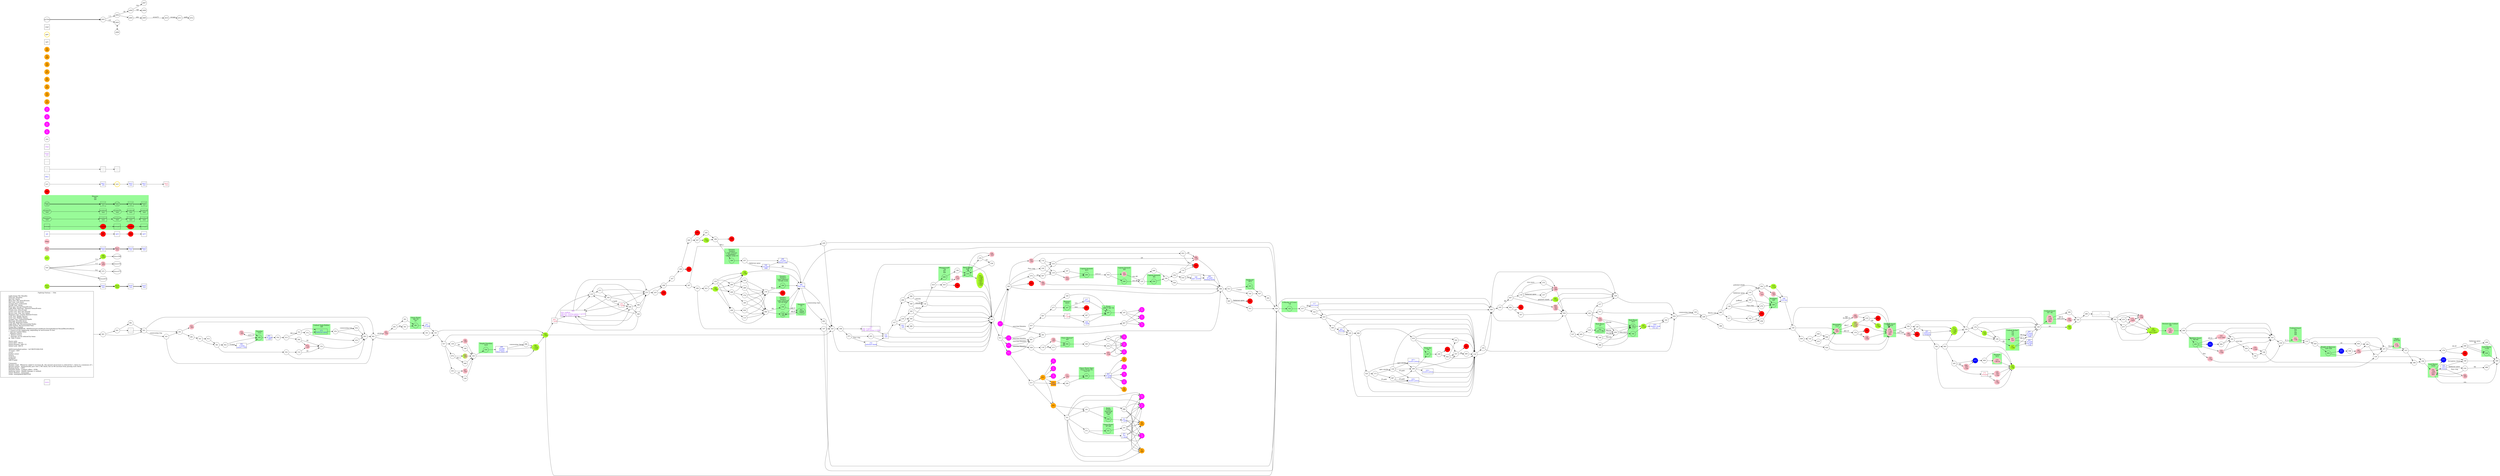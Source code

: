 digraph {
	// graph defaults
	rankdir=LR
	mclimit=50
	nodesep=.3 // changes horizontal separation of nodes
	ranksep=.4 // changes vertical separation of nodes
	node [height=.7
		width=.7
		shape=ellipse
		margin=0]
	edge[weight=5]
	stylesheet="../style.css"
	
	subgraph ShopMenu {
		node [fontcolor = "purple" shape = "rect" margin = 0.1]
		menu
	}

	// a box for a graph label
	// note that you can override the defaults set above
	title [label = "Fighting Fantasy --: Title\n\n \
		Light Green Fill: Benefits\l \
		Pink Fill: Penalties\l \
		Red Fill: Death\l \
		Blue Text: Key Items/Events\l \
		Red Text: Lost Items\l \
		Orange Text: Codewords\l \
		Purple Text: Shops\l \
		Blue Line: Forced Items/Events\l \
		Light Blue Text/Line: Optional Items/Events\l \
		Purple Line: Dice Events\l \
		Green Line: Stat Test Passed\l \
		Brown Line: Stat Test Failed\l \
		Magenta Line: Combat Related Events\l \
		Grey Text: Riddle Answer\l \
		Grey Line: Hidden Option\l \
		Orange Line: Codewords/Spells\l \
		Red Line: Possible Error\l \
		Gold Fill: Required Nodes\l \
		Light Blue Fill: Recommended Nodes\l \
		Gold Outline: Recommended Path\l \
		Green Box: Combat\l \
		SK/ST/LK/AT/AR/RS/AL: Skill/Stamina/Luck/Attack Strength/Attack Round/Resolve/Alarm\l \
		?: Chance of this happening, depending on instructions in text\l \
		*: Special Combat Rules\l \
		-: Negative Status\l \
		+: Positive Status\l \
		^: Damage can be reduced by items\l \
		@: Take 2 items\l\l \
		Starts with:\l \
		Initial Skill: 1d6+6\l \
		Initial Stamina: 2d6+12\l \
		Initial Luck: 1d6+6\l\l \
		skill/stamina/luck potion: +all SK/ST/LK&1ILK\l \
		10 meal: +4ST\l \
		sword\l \
		leather armor\l \
		lantern\l \
		tinderbox\l \
		backpack\l \
		2d6+6 gold\l\l \
		Comments:\l \
		Shadow cloak - Whenever asked to increase AL, the amount of increase is reduced by 1, down to a minimum of 1.\l \
		Resolve potion - Automatically pass next 2 RS check, but no RS increase from passing such check.\l \
		Healing herbs - +6ST.\l \
		Polished shield - Undead suffers -1ESK.\l \
		Qadarnai spear - Double damage vs undead.\l \
		Chaos Shaman: -1ST/round\l \
		Order: item/gold/AT/SK/ST/LK\l \
		"
		shape = "box"
		margin = 0.1]
		
	subgraph Boost {
		node [style = "filled" color = "greenyellow"]
		boo1 [label = "\N\n text"]
		boo3 [label = "\N\n text"]
		039 [color = "greenyellow:pink" label = "\N\n -2ST\n +1RS"]
		094 [label = "\N\n +3ST"]
		100 [label = "\N\n +1LK?\n (first door)"]
		108 [label = "\N\n +1RS"]
		147 [label = "\N\n +1RS"]
		149 [label = "\N\n +1RS"]
		164 [label = "\N\n -1AL"]
		214 [label = "\N\n +1RS"]
		226 [color = "greenyellow:pink" label = "\N\n +1LK\n +2AL"]
		262 [label = "\N\n +1RS"]
		267 [label = "\N\n +1LK"]
		283 [label = "\N\n +1LK"]
		302 [label = "\N\n -1AL"]
		308 [label = "\N\n +6ST"]
		313 [label = "\N\n +1LK\n +1RS\n -2AL"]
		316 [label = "\N\n +1ISK\n +1SK\n +4IST\n +4ST\n +3ILK\n +3LK"]
		318 [label = "\N\n -2AL"]
		319 [label = "\N\n +1LK"]
		382 [label = "\N\n +1ILK\n +1LK"]
		bstt
	}

	subgraph Damage {
		node [style = "filled" color = "pink"]
		dam1 [label = "\N\n text"]
		dam3 [label = "\N\n text"]
		004 [label = "\N\n -4ST"]
		014 [label = "\N\n -4ST"]
		039 [label = "\N\n -2ST"]
		042 [label = "\N\n -2ST"]
		045 [label = "\N\n -2ST"]
		066 [label = "\N\n -4ST\n +3AL"]
		072 [label = "\N\n -2ST"]
		075 [label = "\N\n -1ST"]
		076 [label = "\N\n +3AL"]
		089 [label = "\N\n -4ST\n -2RS"]
		090 [label = "\N\n -1ST"]
		104 [label = "\N\n +5AL"]
		106 [label = "\N\n +3AL"]
		109 [label = "\N\n -2RS"]
		111 [label = "\N\n -2ST"]
		148 [label = "\N\n +4AL"]
		152 [label = "\N\n -2ST"]
		154 [label = "\N\n -4ST"]
		158 [label = "\N\n -4ST"]
		159 [label = "\N\n +7AL"]
		166 [label = "\N\n -3ST"]
		172 [label = "\N\n -1dST"]
		177 [label = "\N\n -2ST"]
		188 [label = "\N\n +2AL"]
		195 [label = "\N\n -3ST\n +3AL"]
		201 [label = "\N\n -1ST"]
		207 [label = "\N\n -3ST"]
		221 [label = "\N\n -2ST"]
		222 [label = "\N\n +3AL"]
		250 [label = "\N\n -1SK\n -1DG?\n (RS)"]
		255 [label = "\N\n -1LK"]
		256 [label = "\N\n -5ST"]
		278 [label = "\N\n +2AL"]
		279 [label = "\N\n +AR AL"]
		284 [label = "\N\n +4AL"]
		288 [label = "\N\n +2AL\n -4ST?\n (RS)"]
		310 [label = "\N\n -2ST"]
		330 [label = "\N\n +2AL?\n (RS)"]
		344 [label = "\N\n -3ST"]
		345 [label = "\N\n -4ST"]
		349 [label = "\N\n +3AL"]
		355 [label = "\N\n +1d-1dAL"]
		376 [label = "\N\n -1SK"]
		379 [label = "\N\n +1AL\n -1AT?\n (RS)"]
		385 [label = "\N\n +2AL"]
		394 [label = "\N\n -3ST"]
		397 [label = "\N\n -2ST"]
		ddgg
	}
	
	subgraph Death {
		node [style = "filled" color = "red"]
		ddt
		ddt2
		monddt
		monddt2
		015
		018
		022
		056
		059
		070
		136
		155
		220
		259
		282
		286
		295
		339
		347
		364
		393
		399
		ddtt
	}

	subgraph Key_Item {
		node [fontcolor = "blue" shape = "rect"]
		key1 [label = "\N\n info" tooltip = "info text"]
		key2 [label = "\N\n text"]
		key3 [label = "\N\n text"]
		key4 [fontcolor = "crimson" label = "\N\n -text"]
		boo2 [class = "bst" label = "\N\n text"]
		boo4 [class = "bst" label = "\N\n text"]
		boo5 [class = "bst" label = "\N\n text"]
		dam2 [class = "ddg" label = "\N\n text"]
		dam4 [class = "ddg" label = "\N\n text"]
		dam5 [class = "ddg" label = "\N\n text"]
		opt
		opt2 [class = "bst"]
		opt3 [class = "bst"]
		005 [fontcolor = "crimson" label = "\N\n -1 gold"]
		033 [label = "\N\n shadow cloak\n (-AL inc)"]
		043 [label = "\N\n info" tooltip = "Iola knows charm"]
		062 [label = "\N\n 10 gold\n 1 meal"]
		092 [class = "bst" label = "\N\n 50 gold\n +2ST"]
		117 [label = "\N\n iron mace"]
		137 [fontcolor = "crimson" label = "\N\n -? gold"]
		143 [label = "\N+\n resolve potion"]
		145 [class = "ddg" label = "\N\n -3ST?\n (!item)"]
		153 [label = "\N\n polished shield"]
		156 [fontcolor = "crimson" label = "\N\n -? gold"]
		175 [fontcolor = "crimson" label = "\N\n -weapon"]
		203 [label = "\N\n halberd?\n (-weapon)"]
		205 [label = "\N\n Morlak"]
		225 [label = "\N+\n resolve potion"]
		227 [label = "\N\n 25 gold"]
		241 [label = "\N\n 25 gold"]
		246 [label = "\N\n iron key"]
		247 [class = "ddg" label = "\N\n 10 gold\n iron key\n +4AL"]
		248 [label = "\N\n ? gold"]
		271 [label = "\N\n Paz\n -1 meal"]
		272 [label = "\N\n Qadarnai spear"]
		291 [label = "\N\n 6 gold"]
		296 [label = "\N\n 10 gold\n Motris coin"]
		307 [label = "\N+\n resolve potion"]
		326 [label = "\N\n iron key?\n (SK)"]
		333 [label = "\N\n info" tooltip = "Qadarnai spear, disruption charm, finger of Lhyss"]
		348 [label = "\N\n ages amulet"]
		351 [label = "\N\n 7 gold"]
		365 [class = "ddg" label = "\N\n 10 gold\n iron key\n +1AL"]
		368 [label = "\N\n 25 gold\n whistle\n Lhyss elixir: 35"]
		386 [label = "\N\n Fays ring"]
		392 [label = "\N\n -2 meal\n sword +1DG"]
		398 [label = "\N\n 10 gold\n healing herbs"]
		kkyy
	}
	
	subgraph Key_Word {
		node [fontcolor = "grey" shape = "rect"]
		wrd1 [label = "\N\n text"]
		wrd2 [label = "\N\n text"]
		wrd3 [label = "\N\n text"]
		121 [label = "\N\n pirate"]
		123 [label = "\N\n disruption charm: 253"]
		wrdd
	}
	
	subgraph Shop {
		node [fontcolor = "purple" shape = "rect"]
		shop1 [label = "\N\n text"]
		064 [label = "\N\n 45g: puffball\l 30g (x2): healing potion (+all ST)\l 65g: fine armor (-1EDG)\l"]
		105 [label = "\N\n 15g: 3 meals\l 50g: skill potion (+1SK)\l"]
		shpp
	}
	
	subgraph Combat {
		style = "filled" color = "palegreen"
		subgraph cluster_00 {
			label = "Monster\n 0/0\n 0/0"
			mon1 [label = "\N\n text"]
			mon2 [shape = "rect" class = "kky" label = "\N\n text"]
			mon3 [label = "\N\n text"]
			mon4 [shape = "rect" class = "kky" label = "\N\n text"]
			mon5 [shape = "rect" class = "kky" label = "\N\n text"]
			monboo1 [class = "bst" label = "\N\n text"]
			monboo2 [shape = "rect" class = "bst kky" label = "\N\n text"]
			monboo3 [class = "bst" label = "\N\n text"]
			monboo4 [shape = "rect" class = "bst kky" label = "\N\n text"]
			monboo5 [shape = "rect" class = "bst kky" label = "\N\n text"]
			mondam1 [class = "ddg" label = "\N\n text"]
			mondam2 [shape = "rect" class = "ddg kky" label = "\N\n text"]
			mondam3 [class = "ddg" label = "\N\n text"]
			mondam4 [shape = "rect" class = "ddg kky" label = "\N\n text"]
			mondam5 [shape = "rect" class = "ddg kky" label = "\N\n text"]
			monopt [shape = "rect" class = "bst kky"]
			monddt
			monopt2 [shape = "rect" class = "bst kky"]
			monddt2
			monopt3 [shape = "rect" class = "bst kky"]
		}

		subgraph cluster_01 {
			label = "Chaos Pirate Ogre\n Chaos Pirate Orc\n 7/10 7/7"
			006
		}
		
		subgraph cluster_02 {
			label = "Lord Mortis\n 11/20"
			028
		}
		
		subgraph cluster_03 {
			label = "Baldy\n Tusker\n Shortstuff\n 6/8 6/9\n 9/6"
			036
		}
		
		subgraph cluster_04 {
			label = "Werewight\n 7/12"
			042
		}
		
		subgraph cluster_05 {
			label = "Chaos Shaman*\n 8/9"
			058
		}
		
		subgraph cluster_06 {
			label = "Wight\n 8/10 9/9"
			076
		}
		
		subgraph cluster_07 {
			label = "Whipperwolf*\n 7/8\n 8/7\n 8/9"
			095
		}
		
		subgraph cluster_08 {
			label = "Skull Beast\n 9/10"
			115 [label = "\N\n -1DG"]
			182
		}
		
		subgraph cluster_09 {
			label = "Vampire\n Vampire\n Lady Lotmora*\n 5/5 5/5 9/11"
			120 [label = "\N\n -2AT"]
			150
		}
		
		subgraph cluster_10 {
			label = "A Murder of Crows\n 7/9"
			142
		}
		
		subgraph cluster_11 {
			label = "Undead Archer*\n 7/5\n 7/4\n 7/4"
			147
			397
		}
		
		subgraph cluster_13 {
			label = "Chaos Pirate\n 6/7 8/6"
			151
		}
		
		subgraph cluster_14 {
			label = "Baracas*\n 10/15"
			167
		}
		
		subgraph cluster_17 {
			label = "Vampire\n Vampire\n Lady Lotmora*\n 7/9 6/8 11/18"
			190
		}
		
		subgraph cluster_18 {
			label = "Thrasher\n 7/13"
			192
		}
		
		subgraph cluster_19 {
			label = "Knight of Alptraum\n 10/9 10/9"
			204
		}
		
		subgraph cluster_20 {
			label = "Rock Golem\n 9/17"
			216
		}
		
		subgraph cluster_21 {
			label = "Undead Guard\n 6/5\n 5/7\n 6/6\n 6/6"
			222
		}
		
		subgraph cluster_22 {
			label = "Captain Jarmesh\n 8/4"
			240
			345
		}
		
		subgraph cluster_23 {
			label = "Lord Mortis\n 10/20"
			250
		}
		
		subgraph cluster_24 {
			label = "Captain Jarmesh\n 8/2"
			254
		}
		
		subgraph cluster_25 {
			label = "Wolfpack*\n 8/13"
			263
		}
		
		subgraph cluster_26 {
			label = "Undead Tomb-Robber\n 6/8"
			272
		}
		
		subgraph cluster_27 {
			label = "Nycterin\n 9/15"
			279
		}
		
		subgraph cluster_28 {
			label = "Giant Ant\n 7/8"
			287
		}
		
		subgraph cluster_29 {
			label = "Undead Guard\n 6/7 7/6"
			288
		}
		
		subgraph cluster_30 {
			label = "Skeleton Guard\n 9/8 9/9"
			293
		}
		
		subgraph cluster_31 {
			label = "Captain Jarmesh\n 8/11"
			294
		}
		
		subgraph cluster_32 {
			label = "Pirate\n 6/8 7/7 8/6 7/9"
			297
		}
		
		subgraph cluster_33 {
			label = "Vampire\n Vampire\n Lady Lotmora\n Kandogor*\n 7/9 6/8 11/18 7/7"
			309
		}
		
		subgraph cluster_34 {
			label = "Davmori the Undead\n 7/8"
			330
		}
		
		subgraph cluster_35 {
			label = "Temple Guardian\n 9/10"
			334
		}
		
		subgraph cluster_36 {
			label = "Skull Beast\n ?/?"
			342 [label = "\N\n win 2 AR"]
		}
		
		subgraph cluster_38 {
			label = "Vampires\n ?/?"
			363 [label = "\N\n +2ESK\n +5EST"]
		}
		
		subgraph cluster_39 {
			label = "Kandogor\n 8/8"
			366
		}
		
		subgraph cluster_40 {
			label = "Undead Guard\n 7/9 6/10"
			379
		}
		
		subgraph cluster_41 {
			label = "Chaos Pirate\n 6/6 7/5\n 8/7"
			381
		}
				cbtt
	}
	
	subgraph Area_1 {
		node [style = "filled" color = "blue" fontcolor = "white" fixedsize = true label = "253"]
		253.1
		253.2
		253.3
		253.4
	}
	
	subgraph Area_2 {
		node [style = "filled" color = "magenta" fontcolor = "white" fixedsize = true label = "To\n 051"]
		051 [label = "\N"]
		051.1
		051.2
		051.3
		051.4
	}
	
	subgraph Area_3 {
		node [style = "filled" color = "magenta" fontcolor = "white" fixedsize = true label = "To\n 131"]
		131 [label = "\N"]
		131.1
		131.2
		131.3
		131.4
	}
	
	subgraph Area_4 {
		node [style = "filled" color = "magenta" fontcolor = "white" fixedsize = true label = "To\n 171"]
		171 [label = "\N"]
		171.1
		171.2
		171.3
		171.4
	}
	
	subgraph Area_5 {
		node [style = "filled" color = "magenta" fontcolor = "white" fixedsize = true label = "To\n 311"]
		311 [label = "\N"]
		311.1
		311.2
		311.3
		311.4
		311.5
		311.6
		311.7
	}
	
	subgraph Area_6 {
		node [style = "filled" color = "orange" fixedsize = true label = "To\n 251"]
		251 [label = "\N"]
		251.1
		251.2
		251.3
		251.4
	}
	
	subgraph Area_7 {
		node [style = "filled" color = "orange" fixedsize = true label = "To\n 071"]
		071 [label = "\N"]
		071.1
		071.2
		071.3
		071.4
	}
	
	subgraph Area_8 {
		node [style = "filled" color = "orange" fixedsize = true label = "To\n 291"]
		291 [style = "filled" color = "orange"]
		291.1
		291.2
		291.3
		291.4
	}
	
	subgraph Optional {
		node [shape = "rect" class = "opt kky"]
		opt [class = "opt kky"]
		monopt [class = "opt kky"]
		opt2 [class = "opt kky"]
		monopt2 [class = "opt kky"]
		opt3 [class = "opt kky"]
		monopt3 [class = "opt kky"]
		optt
	}
	
	subgraph Path {
		node [class = "path" penwidth = 3 color = "gold"]
		txt2
		key2 [class = "path"]
		wrd2 [class = "path"]
		key3
		wrd3
		boo3 [class = "path"]
		boo4 [class = "path bst"]
		boo5
		dam3 [class = "path"]
		dam4 [class = "path ddg"]
		dam5
		monboo3 [class = "path bst"]
		monboo4 [class = "path bst kky"]
		monboo5
		mondam3 [class = "path ddg"]
		mondam4 [class = "path ddg kky"]
		mondam5
		mon3 [class = "path"]
		mon4 [class = "path kky"]
		ddt2 [class = "path"]
		opt3 [class = "path opt kky"]
		monddt2 [class = "path"]
		monopt3 [class = "path opt kky"]
		pptt
	}
	
	subgraph Required {
		node [shape = "rect" class = "req kky"]
		key3 [class = "req kky"]
		wrd3 [class = "req kky"]
		boo5 [class = "req kky"]
		dam5 [class = "req kky"]
		monboo5 [class = "req kky"]
		mondam5 [class = "req kky"]
		mon5 [class = "req kky"]
		400 [class = "req" shape = "octagon"]
	}
	
	subgraph Required2 {
		node [shape = "rect" class = "req2 kky"]
		req2 [class = "req2 kky"]
	}
	
	mon1 -> mon2 -> mon3 -> mon4 -> mon5 [penwidth = 3]
	boo1 -> boo2 -> boo3 -> boo4 -> boo5 [penwidth = 3]
	dam1 -> dam2 -> dam3 -> dam4 -> dam5 [penwidth = 3]
	txt1 -> key1 -> txt2 -> key2 -> key3 -> key4
	wrd1 -> wrd2 -> wrd3
	opt -> ddt -> opt2 -> ddt2 -> opt3
	monboo1 -> monboo2 -> monboo3 -> monboo4 -> monboo5
	mondam1 -> mondam2 -> mondam3 -> mondam4 -> mondam5
	monopt -> monddt -> monopt2 -> monddt2 -> monopt3

	myTitle -> z001 [penwidth = 3]
	z001 -> z002 [class = "dice" label = "1-3"]
	z001 -> z003 [class = "dice" label = "4-6"]
	z002 -> z004 [class = "pass" label = "LK"]
	z002 -> z005 [class = "fail"]
	z003 -> z006 [dir = "both"]
	z004 -> z007 [class = "req" label = "req"]
	z004 -> z008 [class = "opt" label = "-opt"]
	z005 -> z009 [class = "info" label = "info"]
	z009 -> z010 [class = "err" label = "error(?)"]
	z010 -> z011 [class = "cbt" label = "escape"]
	z011 -> z012 [class = "skl" label = "spell"]
	{
		rank = same
		z003
		z006
	}

	title -> 001
	001 -> 041
	001 -> 021
	002 -> 126 [class = "opt" label = "-communing ring"]
	002 -> 228
	003 -> 061
//	004 -> 250
	250 -> 004 [dir = back]
	005 -> 064
	005 -> 135
	005 -> 034
	006 -> 062
	007 -> 119
	007 -> 314
	008 -> 303
	009 -> 024
	009 -> 122
	010 -> 342
	010 -> 217
	011 -> 383
	011 -> 051
	011 -> 131
	011 -> 171
	012 -> 361
	013 -> 102 [class = "opt" label = "-3 meal"]
	013 -> 263
	014 -> 294
	015
	016 -> 116
	016 -> 162
	016 -> 323
	016 -> 287
	017 -> 103
	017 -> 074
	017 -> 138
	017 -> 094
	018
	019 -> 055
	019 -> 095
	020 -> 060
	020 -> 170
	021 -> 181
	021 -> 061
	021 -> 101 [class = "opt" label = "-communing ring"]
	022
	023 -> 108
	023 -> 129
	024 -> 042
	024 -> 379
	025 -> 225 [class = "opt" label = "35 gold"]
	025 -> 173
	025 -> 200
	025 -> 116
	026 -> 186
	027 -> 202
	028 -> 400
	029 -> 044 [class = "pass" label = "LK"]
	029 -> 204 [class = "fail"]
	030 -> 242
	030 -> 337
	031 -> 077
	031 -> 233
	031 -> 172
	031 -> 376
	031 -> 100
	032 -> 003
	033 -> 350
	034 -> 360
	034 -> 390
	035 -> 154 [class = "dice" label = "1-2"]
	035 -> 308 [class = "dice" label = "3-4"]
	035 -> 275 [class = "dice" label = "5-6"]
	035 -> return035
	036 -> 351
	037 -> 067
	037 -> 097
	038 -> 118
	038 -> 255
	039 -> 303
	040 -> 047
	040 -> 070
	041 -> 121
	041 -> 081
	042 -> 226 [class = "cbt" label = "AR&le;7"]
	042 -> 284 [class = "cbt" label = "win\n 8&le;AR&le;10"]
	042 -> 178 [class = "cbt" label = "AR>10"]
	043 -> 280
	043 -> 300
	043 -> 165
	044 -> 184
	045 -> 174
	045 -> 053
	046 -> 142
	046 -> 085
	046 -> 223
	047 -> 214
	047 -> 244
	048 -> 208 [class = "pass" label = "Qadarnai spear\n SK"]
	048 -> 028 [class = "fail"]
	048 -> 028
	049 -> 068
	050 -> 182 [class = "req" label = "iron mace"]
	050 -> 115
	051 -> 091 [class = "req" label = "searched Keladon"]
	051 -> 211
	052 -> 392 [class = "opt" label = "-2 meal"]
	052 -> 192
	053 -> 090 [class = "pass" label = "LK"]
	053 -> 059 [class = "fail"]
	054 -> 345
	054 -> 240
	055 -> 075 [class = "pass" label = "LK"]
	055 -> 136 [class = "fail"]
	056
	057 -> 089
	057 -> 109
	057 -> 179
	058 -> 305
	059
	060 -> 150 [class = "pass" label = "RS"]
	060 -> 120 [class = "fail"]
	061 -> 201 [class = "pwd" label = "pirate"]
	061 -> 141
	062 -> 251.1
	062 -> 071.2
	062 -> 171.4
	062 -> 131.4
	062 -> 311.5
	063 -> 116
	063 -> 162
	063 -> 323
	064 -> 034
	064 -> 135
	064 -> 273
	065 -> 022 [class = "req" label = "Qadarnai spear"]
	065 -> 353
	066 -> 302
	067 -> 051.2
	067 -> 171.2
	067 -> 311.3
	068 -> 042
	068 -> 379
	069 -> 279
	069 -> 302
	070
	071 -> 251
	071 -> 291
	071 -> 171.3
	071 -> 131.3
	071 -> 311.4
	072 -> 132
	073 -> 153 [class = "req" label = "Fays ring"]
	073 -> 243
	074 -> 008 [class = "pass" label = "RS+1"]
	074 -> 039 [class = "fail"]
	075 -> 216
	076 -> 315
	077 -> 172
	077 -> 376
	077 -> 100
	078 -> 051.1
	078 -> 131.1
	078 -> 311.1
	079 -> 348 [class = "req" label = "Paz"]
	079 -> 398
	080 -> 025
	080 -> 016
	081 -> 021
	082 -> 357 [class = "pass" label = "LK"]
	082 -> 393 [class = "fail"]
	083 -> 245
	083 -> 302
	083 -> 313
	084 -> 163
	084 -> 343
	085 -> 030
	085 -> 193
	085 -> 329
	086 -> 071.1
	086 -> 291.1
	086 -> 171.1
	086 -> 131.2
	086 -> 311.2
	087 -> 225 [class = "opt" label = "-35 gold"]
	087 -> 200
	087 -> 116
	088 -> 400
	089 -> 030
	089 -> 329
	090 -> 186
	091 -> 391
	092 -> 352
	093 -> 046
	093 -> 325
	094 -> 005
	094 -> 325
	094 -> 046
	095 -> 196
	096 -> 382
	097 -> 137
	097 -> 277
	098 -> 385
	099 -> 194
	100 -> 330
	101 -> 181
	101 -> 061
	102 -> 027
	103 -> 238 [class = "pass" label = "LK"]
	103 -> 207 [class = "fail"]
	104 -> 163
	104 -> 343
	105 -> 333
	105 -> 165
	106 -> 302
	107 -> 046
	107 -> 325
	108 -> 269
	108 -> 249
	108 -> 149
	108 -> 209
	109 -> 030
	109 -> 329
	110 -> 304 [class = "pass" label = "SK"]
	110 -> 155 [class = "fail"]
	111 -> 006
	112 -> 132 [class = "pass" label = "LK"]
	112 -> 072 [class = "fail"]
	113 -> 060
	113 -> 170
	114 -> 090 [class = "pass" label = "LK"]
	114 -> 059 [class = "fail"]
	115 -> 267
	116 -> 085
	116 -> 370
	117 -> 085
	117 -> 223
	118 -> 215 [class = "pass" label = "SK"]
	118 -> 158 [class = "fail"]
	119 -> 014
	119 -> 187
	120 -> 363 [class = "cbt" label = "AR>9"]
	120 -> 386
	121 -> 021
	122 -> 049
	122 -> 210
	123 -> 031
	124 -> 358
	124 -> 377
	125 -> 099
	125 -> 254
	126 -> 228
	127 -> 043
	127 -> 268
	127 -> 218
	128 -> 203
	128 -> 313
	129 -> 269
	129 -> 249
	129 -> 149
	129 -> 209
	130 -> 307 [class = "opt" label = "-ages amulet"]
	130 -> 225 [class = "opt" label = "-35 gold"]
	130 -> 200
	130 -> 116
	131 -> 091 [class = "req" label = "searched Keladon"]
	131 -> 037
	132 -> 003
	133 -> 029
	133 -> 377
	134 -> 019
	134 -> 165
	135 -> 183
	135 -> 213
	136
	137 -> 387
	137 -> 248
	138 -> 189 [class = "pass" label = "SK"]
	138 -> 166 [class = "fail"]
	139 -> 110 [class = "req" label = "Qadarnai spear"]
	139 -> 346 [class = "req" label = "puffball"]
	139 -> 270 [class = "req" label = "-Fays ring"]
	139 -> 155
	140 -> 164 [class = "pass" label = "LK"]
	140 -> 288 [class = "fail"]
	141 -> 017
	141 -> 094
	142 -> 237
	143 -> 116
	144 -> 009
	144 -> 042
	144 -> 379
	145 -> 234 [class = "req" label = "Qadarnai spear"]
	145 -> 004 [class = "req" label = "-Fays ring"]
	145 -> 338 [class = "req" label = "disruption charm"]
//	145 -> 250
	146 -> 163
	146 -> 396
	147 -> 365
	147 -> 247 [class = "cbt" label = "AR>8"]
	148 -> 379
	149 -> 386
	150 -> 363 [class = "cbt" label = "AR>9"]
	150 -> 386
	151 -> 231
	152 -> 192
	153 -> 333
	153 -> 165
	154 -> return154
	155
	156 -> 034
	156 -> 064
	156 -> 273
	157 -> 109
	158 -> 058
	159 -> 239
	160 -> 050 [class = "req" label = "Morlak"]
	160 -> 115
	161 -> 141
	162 -> 116
	163 -> 239
	164 -> 324
	165 -> 011
	165 -> 383
	166 -> 303
	167 -> 227 [class = "cbt" label = "win"]
	167 -> 347 [class = "cbt" label = "lose"]
	168 -> 105
	168 -> 073
	169 -> 040
	169 -> 018
	170 -> 190 [class = "pass" label = "RS-2"]
	170 -> 220 [class = "fail"]
	171 -> 091 [class = "req" label = "searched Keladon"]
	171 -> 038
	172 -> 376 [dir = both]
	172 -> 100
	173 -> 130 [class = "req" label = "ages amulet"]
	173 -> 087
	174 -> 119
	174 -> 314
	175 -> 106 [class = "pass" label = "LK"]
	175 -> 195 [class = "fail"]
	176 -> 318
	176 -> 199
	176 -> 140
	177 -> 366
	178 -> 148 [class = "pass" label = "LK"]
	178 -> 364 [class = "fail"]
	179 -> 109
	179 -> 157 [class = "opt" label = "Qadarnai spear"]
	179 -> 283 [class = "opt" label = "polished shield"]
	179 -> 375 [class = "opt" label = "iron mace"]
	180 -> 258 [class = "pass" label = "LK"]
	180 -> 155 [class = "fail"]
	181 -> 221
	181 -> 281
	182 -> 267
	183 -> 156 [class = "opt" label = "2 gold"]
	183 -> 034
	183 -> 064
	183 -> 273
	184 -> 124
	184 -> 377
	185 -> 060
	185 -> 170
	186 -> 065
	186 -> 013
	187 -> 294
	188 -> 286
	188 -> 230
	188 -> 128
	189 -> 303
	190 -> 386
	191 -> 036
	191 -> 086
	192 -> 152 [class = "cbt" label = "EAT&ge;18"]
	192 -> 092
	193 -> 057 [class = "pass" label = "RS"]
	193 -> 082 [class = "fail"]
	194 -> 026
	194 -> 354
	195 -> 302
	196 -> 216
	197 -> 051.2
	197 -> 171.2
	197 -> 311.3
	198 -> 309 [class = "pass" label = "RS-2"]
	198 -> 399 [class = "fail"]
	199 -> 147 [class = "pass" label = "RS"]
	199 -> 397 [class = "fail"]
	200 -> 116
	200 -> 143
	200 -> 323
	200 -> 287 [weight = 10]
	201 -> 261
	201 -> 161
	202 -> 046
	203 -> 313
	203 -> 362
	204 -> 385
	205 -> 116
	205 -> 335
	206 -> 006
	207 -> 303
	208 -> 400
	209 -> 113
	209 -> 020
	209 -> 060
	210 -> 068
	211 -> 071
	211 -> 251
	211 -> 291
	212 -> 312 [class = "pass" label = "RS+2"]
	212 -> 292 [class = "fail"]
	213 -> 183
	213 -> 273
	214 -> 198
	215 -> 058
	216 -> 276 [class = "dice" label = "1"]
	216 -> 316 [weight = 10]
	217 -> 329
	218 -> 320
	218 -> 300
	219 -> 262 [class = "pass" label = "RS"]
	219 -> 282 [class = "fail"]
	220
	221 -> 003
	222 -> 133
	223 -> 369
	223 -> 335
	223 -> 116
	224 -> 119
	224 -> 314
	225 -> 116
	226 -> 219
	226 -> 379
	227 -> 297
	228 -> 285 [class = "req" label = "Mortis coin"]
	228 -> 388
	229 -> 046
	229 -> 325
	230 -> 176
	230 -> 199
	230 -> 140
	231 -> 071.1
	231 -> 291.1
	231 -> 171.1
	231 -> 131.2
	231 -> 311.2
	232 -> 003
	233 -> 172
	233 -> 376
	233 -> 100
//	234 -> 250 [class = "fail"]
	250 -> 234 [dir = back class = "fail"]
	234 -> 088 [class = "pass" label = "SK"]
	235 -> 339
	235 -> 298
//	236 -> 216
	216 -> 236 [dir = back]
	237 -> 117 [class = "pass" label = "RS"]
	237 -> 322 [class = "fail"]
	238 -> 303
	239 -> 222 [class = "pass" label = "AL-3"]
	239 -> 133 [class = "fail"]
	240 -> 125 [class = "cbt" label = "win AR"]
	241 -> 141
	242 -> 310
	242 -> 373
	243 -> 333
	243 -> 165
	244 -> 198
	245 -> 066 [class = "pass" label = "RS"]
	245 -> 175 [class = "fail"]
	246 -> 144
	247 -> 140
	248 -> 297
	249 -> 185
	249 -> 374
	249 -> 149
	250 -> 145 [dir = both]
	250 -> 400 [class = "cbt" label = "win"]
	251 -> 331
	251 -> 191
	252 -> 032 [class = "opt" label = "-communing ring"]
	252 -> 003
	066 -> 253.1 -> 069 
	204 -> 253.2 -> 098
	245 -> 253.1
	250 -> 253.3 -> 338
	293 -> 253.4 -> 084
	358 -> 253.3
	254 -> 194
	255 -> 051.1
	255 -> 131.1
	255 -> 311.1
//	256 -> 216
	216 -> 256 [dir = back]
	257 -> 326 [class = "req" label = "Qadarnai spear"]
	257 -> 296
	258 -> 366
	259
	260 -> 116
	261 -> 341 [class = "pass" label = "LK"]
	261 -> 301 [class = "fail"]
	262 -> 379
	263 -> 027
	264 -> 278
	264 -> 336
	265 -> 010
	265 -> 160
	266 -> 123
	267 -> 033
	267 -> 350
	268 -> 340
	268 -> 380
	268 -> 165
	269 -> 289
	269 -> 359
	269 -> 149
	270 -> 366
	271 -> 071.1
	271 -> 291.1
	271 -> 171.1
	271 -> 131.2
	271 -> 311.2
	272 -> 252
	273 -> 235
	273 -> 298
	274 -> 007 [class = "pass" label = "LK"]
	274 -> 394 [class = "fail"]
	275 -> return275
	276 -> 236 [class = "pass" label = "LK"]
	276 -> 256 [class = "fail"]
	277 -> 167
	277 -> 328
	278 -> 146
	279 -> 302
	280 -> 165
	281 -> 321
	282
	283 -> 030
	283 -> 329
	284 -> 219
	284 -> 379
	285 -> 177 [class = "req" label = "polished shield"]
	285 -> 139
	285 -> 317
	286
	287 -> 299 [weight = 10]
	288 -> 349 [class = "cbt" label = "AR>4\n both alive"]
	288 -> 306
	289 -> 060
	289 -> 170
	290 -> 163
	290 -> 343
	290 -> 293
	291 -> 206 [class = "pass" label = "LK"]
	291 -> 111 [class = "fail"]
	292 -> 132 [class = "pass" label = "LK"]
	292 -> 072 [class = "fail"]
	293 -> 355 [class = "cbt" label = "AR&le;6"]
	293 -> 104
	293 -> 159 [class = "cbt" label = "flee"]
	294 -> 054 [class = "cbt" label = "EST&le;5"]
	295
	296 -> 386
	297 -> 197
	298 -> 327
	298 -> 367
	299 -> 063
	299 -> 259
	300 -> 134 [class = "req" label = "whistle"]
	300 -> 165
	301 -> 381
	302 -> 124
	303 -> 334
	303 -> 382
	304 -> 319 [class = "pass" label = "LK"]
	304 -> 344 [class = "fail"]
	305 -> 356
	305 -> 078
	306 -> 324
	307 -> 116
	308 -> return308
	309 -> 257
	310 -> 050 [class = "req" label = "Morlak"]
	310 -> 115
	311 -> 391 [class = "req" label = "searched Keladon"]
	311 -> 383
	312 -> 372
	312 -> 272
	313 -> 230
	314 -> 090 [weight = 1 class = "pass" label = "LK"]
	314 -> 059 [weight = 1 class = "fail"]
	315 -> 396
	315 -> 378
	316 -> 165
	317 -> 155
	317 -> 180
	318 -> 199
	318 -> 140
	319 -> 246
	320 -> 165
	321 -> 361
	321 -> 012
	322 -> 085
	322 -> 223
	323 -> 260 [class = "pass" label = "LK"]
	323 -> 295 [class = "fail"]
	324 -> 266
	324 -> 031
	325 -> 168
	325 -> 165
	326 -> 296 [class = "fail"]
	326 -> 386 [class = "pass" label = "SK"]
	327 -> 169
	328 -> 297
	329 -> 002
	330 -> 290
	331 -> 371
	331 -> 191
	331 -> 071.1
	331 -> 291.1
	331 -> 171.1
	331 -> 131.2
	331 -> 311.2
	332 -> 003
	332 -> 112
	333 -> 127
	333 -> 165
	334 -> 368
	335 -> 080
	335 -> 116
	336 -> 146
	337 -> 265
	337 -> 389
	338 -> 400
	339
	340 -> 134 [class = "req" label = "whistle"]
	340 -> 165
	341 -> 381
	342 -> 050 [class = "req" label = "Morlak"]
	342 -> 115
	343 -> 264 [class = "req" label = "iron key"]
	343 -> 163
	344 -> 246
	345 -> 125 [class = "cbt" label = "win AR"]
	346 -> 366
	347
	348 -> 398
	349 -> 324
	350 -> 002
	351 -> 071.1
	351 -> 291.1
	351 -> 171.1
	351 -> 131.2
	351 -> 311.2
	352 -> 212
	353 -> 046
	354 -> 114
	354 -> 079
	355 -> 163
	355 -> 343
	356 -> 051.1
	356 -> 131.1
	356 -> 311.1
	357 -> 030
	358 -> 250
	359 -> 060
	359 -> 170
	360 -> 135
	360 -> 064
	360 -> 273
	361 -> 052
	361 -> 332
	362 -> 302
	362 -> 083
	363 -> 120
	364
	365 -> 140
	366 -> 246
	367 -> 229
	367 -> 395
	368 -> 382
	368 -> 096 [class = "opt" label = "-communing ring"]
	369 -> 205
	369 -> 116
	369 -> 335
	370 -> 085
	370 -> 002
	371 -> 271
	371 -> 151
	372 -> 272
	372 -> 232
	373 -> 002
	374 -> 060
	374 -> 170
	375 -> 109
//	376 -> 172
	376 -> 100
	377 -> 076 [class = "pass" label = "AL-4"]
	377 -> 315 [class = "fail"]
	378 -> 056 [class = "fail"]
	378 -> 048 [class = "pass" label = "AL&le;8"]
	379 -> 188 [class = "cbt" label = "win\n lose 2AR"]
	379 -> 384
	380 -> 134 [class = "req" label = "whistle"]
	380 -> 165
	381 -> 241
	382 -> 094
	383 -> 186
	383 -> 015
	383 -> 045
	383 -> 274
	383 -> 224 [class = "opt" label = "-Fays ring"]
	384 -> 286
	384 -> 230
	384 -> 128
	385 -> 184
	385 -> 377
	386 -> 046
	386 -> 325
	386 -> 093 [class = "opt" label = "-communing ring"]
	387 -> 297
	388 -> 144
	389 -> 050 [class = "req" label = "Morlak"]
	389 -> 115
	390 -> 135
	390 -> 064
	390 -> 273
	391 -> 186
	392 -> 192
	393
	394 -> 186
	395 -> 023
	395 -> 107
	396 -> 358
	397 -> 365
	397 -> 247 [class = "cbt" label = "AR>8"]
	398 -> 186
	399
	400
/*
	001 [fontsize=25]
	002 [fontsize=25]
	003 [fontsize=25]
	004 [fontsize=25]
	005 [fontsize=25]
	006 [fontsize=25]
	007 [fontsize=25]
	008 [fontsize=25]
	009 [fontsize=25]
	010 [fontsize=25]
	011 [fontsize=25]
	012 [fontsize=25]
	013 [fontsize=25]
	014 [fontsize=25]
	015 [fontsize=25]
	016 [fontsize=25]
	017 [fontsize=25]
	018 [fontsize=25]
	019 [fontsize=25]
	020 [fontsize=25]
	021 [fontsize=25]
	022 [fontsize=25]
	023 [fontsize=25]
	024 [fontsize=25]
	025 [fontsize=25]
	026 [fontsize=25]
	027 [fontsize=25]
	028 [fontsize=25]
	029 [fontsize=25]
	030 [fontsize=25]
	031 [fontsize=25]
	032 [fontsize=25]
	033 [fontsize=25]
	034 [fontsize=25]
	035 [fontsize=25]
	036 [fontsize=25]
	037 [fontsize=25]
	038 [fontsize=25]
	039 [fontsize=25]
	040 [fontsize=25]
	041 [fontsize=25]
	042 [fontsize=25]
	043 [fontsize=25]
	044 [fontsize=25]
	045 [fontsize=25]
	046 [fontsize=25]
	047 [fontsize=25]
	048 [fontsize=25]
	049 [fontsize=25]
	050 [fontsize=25]
	051 [fontsize=25]
	052 [fontsize=25]
	053 [fontsize=25]
	054 [fontsize=25]
	055 [fontsize=25]
	056 [fontsize=25]
	057 [fontsize=25]
	058 [fontsize=25]
	059 [fontsize=25]
	060 [fontsize=25]
	061 [fontsize=25]
	062 [fontsize=25]
	063 [fontsize=25]
	064 [fontsize=25]
	065 [fontsize=25]
	066 [fontsize=25]
	067 [fontsize=25]
	068 [fontsize=25]
	069 [fontsize=25]
	070 [fontsize=25]
	071 [fontsize=25]
	072 [fontsize=25]
	073 [fontsize=25]
	074 [fontsize=25]
	075 [fontsize=25]
	076 [fontsize=25]
	077 [fontsize=25]
	078 [fontsize=25]
	079 [fontsize=25]
	080 [fontsize=25]
	081 [fontsize=25]
	082 [fontsize=25]
	083 [fontsize=25]
	084 [fontsize=25]
	085 [fontsize=25]
	086 [fontsize=25]
	087 [fontsize=25]
	088 [fontsize=25]
	089 [fontsize=25]
	090 [fontsize=25]
	091 [fontsize=25]
	092 [fontsize=25]
	093 [fontsize=25]
	094 [fontsize=25]
	095 [fontsize=25]
	096 [fontsize=25]
	097 [fontsize=25]
	098 [fontsize=25]
	099 [fontsize=25]
	100 [fontsize=25]
	101 [fontsize=25]
	102 [fontsize=25]
	103 [fontsize=25]
	104 [fontsize=25]
	105 [fontsize=25]
	106 [fontsize=25]
	107 [fontsize=25]
	108 [fontsize=25]
	109 [fontsize=25]
	110 [fontsize=25]
	111 [fontsize=25]
	112 [fontsize=25]
	113 [fontsize=25]
	114 [fontsize=25]
	115 [fontsize=25]
	116 [fontsize=25]
	117 [fontsize=25]
	118 [fontsize=25]
	119 [fontsize=25]
	120 [fontsize=25]
	121 [fontsize=25]
	122 [fontsize=25]
	123 [fontsize=25]
	124 [fontsize=25]
	125 [fontsize=25]
	126 [fontsize=25]
	127 [fontsize=25]
	128 [fontsize=25]
	129 [fontsize=25]
	130 [fontsize=25]
	131 [fontsize=25]
	132 [fontsize=25]
	133 [fontsize=25]
	134 [fontsize=25]
	135 [fontsize=25]
	136 [fontsize=25]
	137 [fontsize=25]
	138 [fontsize=25]
	139 [fontsize=25]
	140 [fontsize=25]
	141 [fontsize=25]
	142 [fontsize=25]
	143 [fontsize=25]
	144 [fontsize=25]
	145 [fontsize=25]
	146 [fontsize=25]
	147 [fontsize=25]
	148 [fontsize=25]
	149 [fontsize=25]
	150 [fontsize=25]
	151 [fontsize=25]
	152 [fontsize=25]
	153 [fontsize=25]
	154 [fontsize=25]
	155 [fontsize=25]
	156 [fontsize=25]
	157 [fontsize=25]
	158 [fontsize=25]
	159 [fontsize=25]
	160 [fontsize=25]
	161 [fontsize=25]
	162 [fontsize=25]
	163 [fontsize=25]
	164 [fontsize=25]
	165 [fontsize=25]
	166 [fontsize=25]
	167 [fontsize=25]
	168 [fontsize=25]
	169 [fontsize=25]
	170 [fontsize=25]
	171 [fontsize=25]
	172 [fontsize=25]
	173 [fontsize=25]
	174 [fontsize=25]
	175 [fontsize=25]
	176 [fontsize=25]
	177 [fontsize=25]
	178 [fontsize=25]
	179 [fontsize=25]
	180 [fontsize=25]
	181 [fontsize=25]
	182 [fontsize=25]
	183 [fontsize=25]
	184 [fontsize=25]
	185 [fontsize=25]
	186 [fontsize=25]
	187 [fontsize=25]
	188 [fontsize=25]
	189 [fontsize=25]
	190 [fontsize=25]
	191 [fontsize=25]
	192 [fontsize=25]
	193 [fontsize=25]
	194 [fontsize=25]
	195 [fontsize=25]
	196 [fontsize=25]
	197 [fontsize=25]
	198 [fontsize=25]
	199 [fontsize=25]
	200 [fontsize=25]
	201 [fontsize=25]
	202 [fontsize=25]
	203 [fontsize=25]
	204 [fontsize=25]
	205 [fontsize=25]
	206 [fontsize=25]
	207 [fontsize=25]
	208 [fontsize=25]
	209 [fontsize=25]
	210 [fontsize=25]
	211 [fontsize=25]
	212 [fontsize=25]
	213 [fontsize=25]
	214 [fontsize=25]
	215 [fontsize=25]
	216 [fontsize=25]
	217 [fontsize=25]
	218 [fontsize=25]
	219 [fontsize=25]
	220 [fontsize=25]
	221 [fontsize=25]
	222 [fontsize=25]
	223 [fontsize=25]
	224 [fontsize=25]
	225 [fontsize=25]
	226 [fontsize=25]
	227 [fontsize=25]
	228 [fontsize=25]
	229 [fontsize=25]
	230 [fontsize=25]
	231 [fontsize=25]
	232 [fontsize=25]
	233 [fontsize=25]
	234 [fontsize=25]
	235 [fontsize=25]
	236 [fontsize=25]
	237 [fontsize=25]
	238 [fontsize=25]
	239 [fontsize=25]
	240 [fontsize=25]
	241 [fontsize=25]
	242 [fontsize=25]
	243 [fontsize=25]
	244 [fontsize=25]
	245 [fontsize=25]
	246 [fontsize=25]
	247 [fontsize=25]
	248 [fontsize=25]
	249 [fontsize=25]
	250 [fontsize=25]
	251 [fontsize=25]
	252 [fontsize=25]
	253 [fontsize=25]
	254 [fontsize=25]
	255 [fontsize=25]
	256 [fontsize=25]
	257 [fontsize=25]
	258 [fontsize=25]
	259 [fontsize=25]
	260 [fontsize=25]
	261 [fontsize=25]
	262 [fontsize=25]
	263 [fontsize=25]
	264 [fontsize=25]
	265 [fontsize=25]
	266 [fontsize=25]
	267 [fontsize=25]
	268 [fontsize=25]
	269 [fontsize=25]
	270 [fontsize=25]
	271 [fontsize=25]
	272 [fontsize=25]
	273 [fontsize=25]
	274 [fontsize=25]
	275 [fontsize=25]
	276 [fontsize=25]
	277 [fontsize=25]
	278 [fontsize=25]
	279 [fontsize=25]
	280 [fontsize=25]
	281 [fontsize=25]
	282 [fontsize=25]
	283 [fontsize=25]
	284 [fontsize=25]
	285 [fontsize=25]
	286 [fontsize=25]
	287 [fontsize=25]
	288 [fontsize=25]
	289 [fontsize=25]
	290 [fontsize=25]
	291 [fontsize=25]
	292 [fontsize=25]
	293 [fontsize=25]
	294 [fontsize=25]
	295 [fontsize=25]
	296 [fontsize=25]
	297 [fontsize=25]
	298 [fontsize=25]
	299 [fontsize=25]
	300 [fontsize=25]
	301 [fontsize=25]
	302 [fontsize=25]
	303 [fontsize=25]
	304 [fontsize=25]
	305 [fontsize=25]
	306 [fontsize=25]
	307 [fontsize=25]
	308 [fontsize=25]
	309 [fontsize=25]
	310 [fontsize=25]
	311 [fontsize=25]
	312 [fontsize=25]
	313 [fontsize=25]
	314 [fontsize=25]
	315 [fontsize=25]
	316 [fontsize=25]
	317 [fontsize=25]
	318 [fontsize=25]
	319 [fontsize=25]
	320 [fontsize=25]
	321 [fontsize=25]
	322 [fontsize=25]
	323 [fontsize=25]
	324 [fontsize=25]
	325 [fontsize=25]
	326 [fontsize=25]
	327 [fontsize=25]
	328 [fontsize=25]
	329 [fontsize=25]
	330 [fontsize=25]
	331 [fontsize=25]
	332 [fontsize=25]
	333 [fontsize=25]
	334 [fontsize=25]
	335 [fontsize=25]
	336 [fontsize=25]
	337 [fontsize=25]
	338 [fontsize=25]
	339 [fontsize=25]
	340 [fontsize=25]
	341 [fontsize=25]
	342 [fontsize=25]
	343 [fontsize=25]
	344 [fontsize=25]
	345 [fontsize=25]
	346 [fontsize=25]
	347 [fontsize=25]
	348 [fontsize=25]
	349 [fontsize=25]
	350 [fontsize=25]
	351 [fontsize=25]
	352 [fontsize=25]
	353 [fontsize=25]
	354 [fontsize=25]
	355 [fontsize=25]
	356 [fontsize=25]
	357 [fontsize=25]
	358 [fontsize=25]
	359 [fontsize=25]
	360 [fontsize=25]
	361 [fontsize=25]
	362 [fontsize=25]
	363 [fontsize=25]
	364 [fontsize=25]
	365 [fontsize=25]
	366 [fontsize=25]
	367 [fontsize=25]
	368 [fontsize=25]
	369 [fontsize=25]
	370 [fontsize=25]
	371 [fontsize=25]
	372 [fontsize=25]
	373 [fontsize=25]
	374 [fontsize=25]
	375 [fontsize=25]
	376 [fontsize=25]
	377 [fontsize=25]
	378 [fontsize=25]
	379 [fontsize=25]
	380 [fontsize=25]
	381 [fontsize=25]
	382 [fontsize=25]
	383 [fontsize=25]
	384 [fontsize=25]
	385 [fontsize=25]
	386 [fontsize=25]
	387 [fontsize=25]
	388 [fontsize=25]
	389 [fontsize=25]
	390 [fontsize=25]
	391 [fontsize=25]
	392 [fontsize=25]
	393 [fontsize=25]
	394 [fontsize=25]
	395 [fontsize=25]
	396 [fontsize=25]
	397 [fontsize=25]
	398 [fontsize=25]
	399 [fontsize=25]
	400 [fontsize=25]
*/
}
